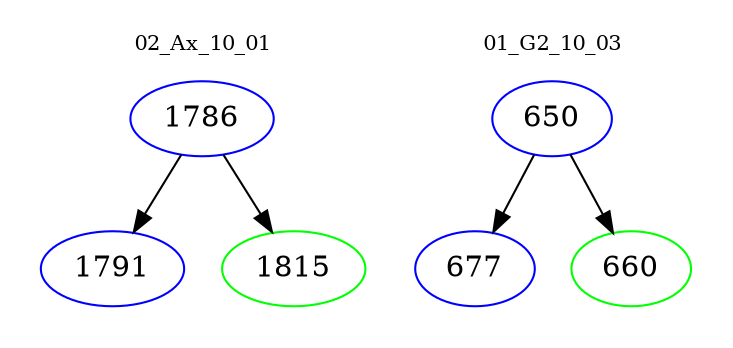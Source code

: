 digraph{
subgraph cluster_0 {
color = white
label = "02_Ax_10_01";
fontsize=10;
T0_1786 [label="1786", color="blue"]
T0_1786 -> T0_1791 [color="black"]
T0_1791 [label="1791", color="blue"]
T0_1786 -> T0_1815 [color="black"]
T0_1815 [label="1815", color="green"]
}
subgraph cluster_1 {
color = white
label = "01_G2_10_03";
fontsize=10;
T1_650 [label="650", color="blue"]
T1_650 -> T1_677 [color="black"]
T1_677 [label="677", color="blue"]
T1_650 -> T1_660 [color="black"]
T1_660 [label="660", color="green"]
}
}
